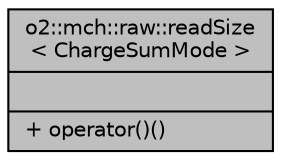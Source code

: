 digraph "o2::mch::raw::readSize&lt; ChargeSumMode &gt;"
{
 // INTERACTIVE_SVG=YES
  bgcolor="transparent";
  edge [fontname="Helvetica",fontsize="10",labelfontname="Helvetica",labelfontsize="10"];
  node [fontname="Helvetica",fontsize="10",shape=record];
  Node1 [label="{o2::mch::raw::readSize\l\< ChargeSumMode \>\n||+ operator()()\l}",height=0.2,width=0.4,color="black", fillcolor="grey75", style="filled", fontcolor="black"];
}
